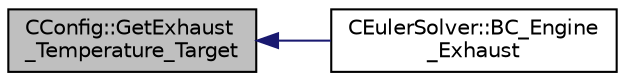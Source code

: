 digraph "CConfig::GetExhaust_Temperature_Target"
{
  edge [fontname="Helvetica",fontsize="10",labelfontname="Helvetica",labelfontsize="10"];
  node [fontname="Helvetica",fontsize="10",shape=record];
  rankdir="LR";
  Node2908 [label="CConfig::GetExhaust\l_Temperature_Target",height=0.2,width=0.4,color="black", fillcolor="grey75", style="filled", fontcolor="black"];
  Node2908 -> Node2909 [dir="back",color="midnightblue",fontsize="10",style="solid",fontname="Helvetica"];
  Node2909 [label="CEulerSolver::BC_Engine\l_Exhaust",height=0.2,width=0.4,color="black", fillcolor="white", style="filled",URL="$class_c_euler_solver.html#a423f40edc79091baa43bda1fdbd2575c",tooltip="Impose the ancelle exhaust boundary condition. "];
}
